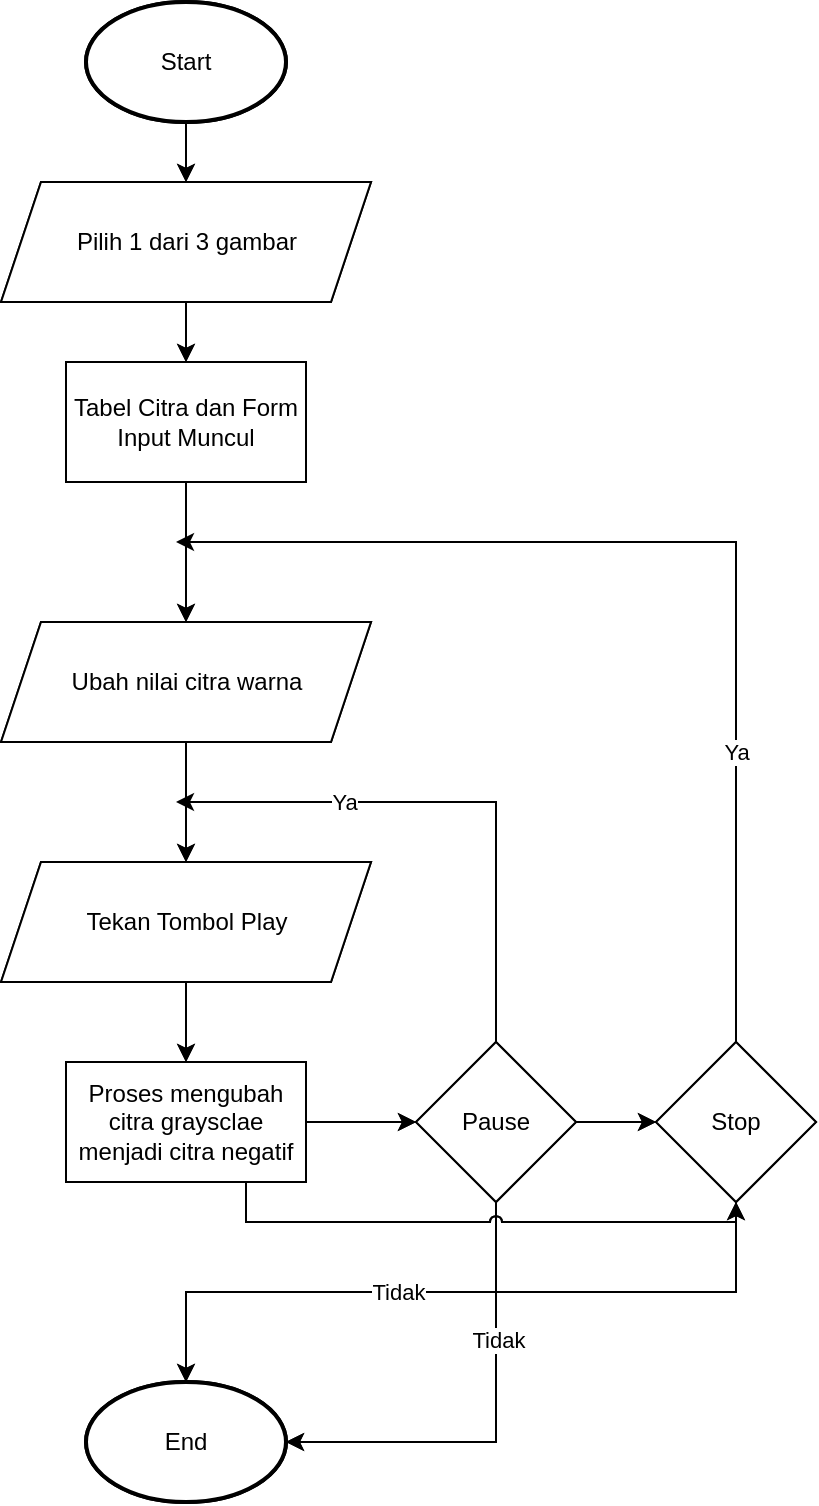 <mxfile version="24.7.14">
  <diagram name="Page-1" id="wDgwUH4yZrsznBnCyvqJ">
    <mxGraphModel dx="1591" dy="886" grid="1" gridSize="10" guides="1" tooltips="1" connect="1" arrows="1" fold="1" page="1" pageScale="1" pageWidth="850" pageHeight="1100" math="0" shadow="0">
      <root>
        <mxCell id="0" />
        <mxCell id="1" parent="0" />
        <mxCell id="YPFUfWVb4xvoclRdpn4Y-13" style="edgeStyle=orthogonalEdgeStyle;rounded=0;orthogonalLoop=1;jettySize=auto;html=1;exitX=0.5;exitY=1;exitDx=0;exitDy=0;exitPerimeter=0;entryX=0.5;entryY=0;entryDx=0;entryDy=0;" parent="1" source="YPFUfWVb4xvoclRdpn4Y-2" target="YPFUfWVb4xvoclRdpn4Y-4" edge="1">
          <mxGeometry relative="1" as="geometry" />
        </mxCell>
        <mxCell id="YPFUfWVb4xvoclRdpn4Y-2" value="Start" style="strokeWidth=2;html=1;shape=mxgraph.flowchart.start_1;whiteSpace=wrap;" parent="1" vertex="1">
          <mxGeometry x="325" y="160" width="100" height="60" as="geometry" />
        </mxCell>
        <mxCell id="YPFUfWVb4xvoclRdpn4Y-3" value="End" style="strokeWidth=2;html=1;shape=mxgraph.flowchart.start_1;whiteSpace=wrap;" parent="1" vertex="1">
          <mxGeometry x="325" y="850" width="100" height="60" as="geometry" />
        </mxCell>
        <mxCell id="YPFUfWVb4xvoclRdpn4Y-14" style="edgeStyle=orthogonalEdgeStyle;rounded=0;orthogonalLoop=1;jettySize=auto;html=1;exitX=0.5;exitY=1;exitDx=0;exitDy=0;entryX=0.5;entryY=0;entryDx=0;entryDy=0;" parent="1" source="YPFUfWVb4xvoclRdpn4Y-4" target="YPFUfWVb4xvoclRdpn4Y-5" edge="1">
          <mxGeometry relative="1" as="geometry" />
        </mxCell>
        <mxCell id="YPFUfWVb4xvoclRdpn4Y-4" value="Pilih 1 dari 3 gambar" style="shape=parallelogram;perimeter=parallelogramPerimeter;whiteSpace=wrap;html=1;fixedSize=1;" parent="1" vertex="1">
          <mxGeometry x="282.5" y="250" width="185" height="60" as="geometry" />
        </mxCell>
        <mxCell id="YPFUfWVb4xvoclRdpn4Y-22" style="edgeStyle=orthogonalEdgeStyle;rounded=0;orthogonalLoop=1;jettySize=auto;html=1;exitX=0.5;exitY=1;exitDx=0;exitDy=0;entryX=0.5;entryY=0;entryDx=0;entryDy=0;" parent="1" source="YPFUfWVb4xvoclRdpn4Y-5" target="YPFUfWVb4xvoclRdpn4Y-6" edge="1">
          <mxGeometry relative="1" as="geometry">
            <mxPoint x="375" y="420" as="targetPoint" />
          </mxGeometry>
        </mxCell>
        <mxCell id="YPFUfWVb4xvoclRdpn4Y-5" value="Tabel Citra dan Form Input Muncul" style="rounded=0;whiteSpace=wrap;html=1;" parent="1" vertex="1">
          <mxGeometry x="315" y="340" width="120" height="60" as="geometry" />
        </mxCell>
        <mxCell id="YPFUfWVb4xvoclRdpn4Y-16" style="edgeStyle=orthogonalEdgeStyle;rounded=0;orthogonalLoop=1;jettySize=auto;html=1;exitX=0.5;exitY=1;exitDx=0;exitDy=0;entryX=0.5;entryY=0;entryDx=0;entryDy=0;" parent="1" target="YPFUfWVb4xvoclRdpn4Y-7" edge="1">
          <mxGeometry relative="1" as="geometry">
            <mxPoint x="375" y="570" as="sourcePoint" />
            <Array as="points">
              <mxPoint x="375" y="530" />
              <mxPoint x="375" y="530" />
            </Array>
          </mxGeometry>
        </mxCell>
        <mxCell id="YPFUfWVb4xvoclRdpn4Y-6" value="Ubah nilai citra warna" style="shape=parallelogram;perimeter=parallelogramPerimeter;whiteSpace=wrap;html=1;fixedSize=1;" parent="1" vertex="1">
          <mxGeometry x="282.5" y="470" width="185" height="60" as="geometry" />
        </mxCell>
        <mxCell id="YPFUfWVb4xvoclRdpn4Y-17" style="edgeStyle=orthogonalEdgeStyle;rounded=0;orthogonalLoop=1;jettySize=auto;html=1;exitX=0.5;exitY=1;exitDx=0;exitDy=0;entryX=0.5;entryY=0;entryDx=0;entryDy=0;" parent="1" source="YPFUfWVb4xvoclRdpn4Y-7" target="YPFUfWVb4xvoclRdpn4Y-9" edge="1">
          <mxGeometry relative="1" as="geometry" />
        </mxCell>
        <mxCell id="YPFUfWVb4xvoclRdpn4Y-7" value="Tekan Tombol Play" style="shape=parallelogram;perimeter=parallelogramPerimeter;whiteSpace=wrap;html=1;fixedSize=1;" parent="1" vertex="1">
          <mxGeometry x="282.5" y="590" width="185" height="60" as="geometry" />
        </mxCell>
        <mxCell id="YPFUfWVb4xvoclRdpn4Y-18" style="edgeStyle=orthogonalEdgeStyle;rounded=0;orthogonalLoop=1;jettySize=auto;html=1;exitX=1;exitY=0.5;exitDx=0;exitDy=0;entryX=0;entryY=0.5;entryDx=0;entryDy=0;" parent="1" source="YPFUfWVb4xvoclRdpn4Y-9" target="YPFUfWVb4xvoclRdpn4Y-19" edge="1">
          <mxGeometry relative="1" as="geometry">
            <mxPoint x="510" y="720" as="targetPoint" />
          </mxGeometry>
        </mxCell>
        <mxCell id="YPFUfWVb4xvoclRdpn4Y-9" value="Proses mengubah citra RGB menjadi citra grayscale" style="rounded=0;whiteSpace=wrap;html=1;" parent="1" vertex="1">
          <mxGeometry x="315" y="690" width="120" height="60" as="geometry" />
        </mxCell>
        <mxCell id="YPFUfWVb4xvoclRdpn4Y-23" style="edgeStyle=orthogonalEdgeStyle;rounded=0;orthogonalLoop=1;jettySize=auto;html=1;exitX=0.5;exitY=0;exitDx=0;exitDy=0;" parent="1" source="YPFUfWVb4xvoclRdpn4Y-19" edge="1">
          <mxGeometry relative="1" as="geometry">
            <mxPoint x="370" y="560" as="targetPoint" />
            <Array as="points">
              <mxPoint x="530" y="560" />
            </Array>
          </mxGeometry>
        </mxCell>
        <mxCell id="YPFUfWVb4xvoclRdpn4Y-24" value="Ya" style="edgeLabel;html=1;align=center;verticalAlign=middle;resizable=0;points=[];" parent="YPFUfWVb4xvoclRdpn4Y-23" vertex="1" connectable="0">
          <mxGeometry x="0.402" relative="1" as="geometry">
            <mxPoint as="offset" />
          </mxGeometry>
        </mxCell>
        <mxCell id="YPFUfWVb4xvoclRdpn4Y-30" style="edgeStyle=orthogonalEdgeStyle;rounded=0;orthogonalLoop=1;jettySize=auto;html=1;exitX=1;exitY=0.5;exitDx=0;exitDy=0;entryX=0;entryY=0.5;entryDx=0;entryDy=0;" parent="1" source="YPFUfWVb4xvoclRdpn4Y-19" target="YPFUfWVb4xvoclRdpn4Y-29" edge="1">
          <mxGeometry relative="1" as="geometry" />
        </mxCell>
        <mxCell id="YPFUfWVb4xvoclRdpn4Y-19" value="Pause" style="rhombus;whiteSpace=wrap;html=1;" parent="1" vertex="1">
          <mxGeometry x="490" y="680" width="80" height="80" as="geometry" />
        </mxCell>
        <mxCell id="YPFUfWVb4xvoclRdpn4Y-25" style="edgeStyle=orthogonalEdgeStyle;rounded=0;orthogonalLoop=1;jettySize=auto;html=1;exitX=0.5;exitY=1;exitDx=0;exitDy=0;entryX=1;entryY=0.5;entryDx=0;entryDy=0;entryPerimeter=0;" parent="1" source="YPFUfWVb4xvoclRdpn4Y-19" target="YPFUfWVb4xvoclRdpn4Y-3" edge="1">
          <mxGeometry relative="1" as="geometry" />
        </mxCell>
        <mxCell id="YPFUfWVb4xvoclRdpn4Y-26" value="Tidak" style="edgeLabel;html=1;align=center;verticalAlign=middle;resizable=0;points=[];" parent="YPFUfWVb4xvoclRdpn4Y-25" vertex="1" connectable="0">
          <mxGeometry x="-0.388" y="1" relative="1" as="geometry">
            <mxPoint as="offset" />
          </mxGeometry>
        </mxCell>
        <mxCell id="YPFUfWVb4xvoclRdpn4Y-32" style="edgeStyle=orthogonalEdgeStyle;rounded=0;orthogonalLoop=1;jettySize=auto;html=1;exitX=0.5;exitY=0;exitDx=0;exitDy=0;" parent="1" source="YPFUfWVb4xvoclRdpn4Y-29" edge="1">
          <mxGeometry relative="1" as="geometry">
            <mxPoint x="370" y="430" as="targetPoint" />
            <Array as="points">
              <mxPoint x="650" y="430" />
            </Array>
          </mxGeometry>
        </mxCell>
        <mxCell id="YPFUfWVb4xvoclRdpn4Y-33" value="Ya" style="edgeLabel;html=1;align=center;verticalAlign=middle;resizable=0;points=[];" parent="YPFUfWVb4xvoclRdpn4Y-32" vertex="1" connectable="0">
          <mxGeometry x="-0.451" relative="1" as="geometry">
            <mxPoint as="offset" />
          </mxGeometry>
        </mxCell>
        <mxCell id="YPFUfWVb4xvoclRdpn4Y-29" value="Stop" style="rhombus;whiteSpace=wrap;html=1;" parent="1" vertex="1">
          <mxGeometry x="610" y="680" width="80" height="80" as="geometry" />
        </mxCell>
        <mxCell id="YPFUfWVb4xvoclRdpn4Y-31" style="edgeStyle=orthogonalEdgeStyle;rounded=0;orthogonalLoop=1;jettySize=auto;html=1;exitX=0.75;exitY=1;exitDx=0;exitDy=0;entryX=0.5;entryY=1;entryDx=0;entryDy=0;jumpStyle=arc;" parent="1" source="YPFUfWVb4xvoclRdpn4Y-9" target="YPFUfWVb4xvoclRdpn4Y-29" edge="1">
          <mxGeometry relative="1" as="geometry">
            <mxPoint x="435" y="790" as="sourcePoint" />
            <mxPoint x="688.64" y="800.52" as="targetPoint" />
          </mxGeometry>
        </mxCell>
        <mxCell id="YPFUfWVb4xvoclRdpn4Y-34" style="edgeStyle=orthogonalEdgeStyle;rounded=0;orthogonalLoop=1;jettySize=auto;html=1;exitX=0.5;exitY=1;exitDx=0;exitDy=0;entryX=0.5;entryY=0;entryDx=0;entryDy=0;entryPerimeter=0;" parent="1" source="YPFUfWVb4xvoclRdpn4Y-29" target="YPFUfWVb4xvoclRdpn4Y-3" edge="1">
          <mxGeometry relative="1" as="geometry" />
        </mxCell>
        <mxCell id="YPFUfWVb4xvoclRdpn4Y-35" value="Tidak" style="edgeLabel;html=1;align=center;verticalAlign=middle;resizable=0;points=[];" parent="YPFUfWVb4xvoclRdpn4Y-34" vertex="1" connectable="0">
          <mxGeometry x="0.175" relative="1" as="geometry">
            <mxPoint as="offset" />
          </mxGeometry>
        </mxCell>
        <mxCell id="-NqHD-lLH1hPpeC-KywK-1" style="edgeStyle=orthogonalEdgeStyle;rounded=0;orthogonalLoop=1;jettySize=auto;html=1;exitX=0.5;exitY=1;exitDx=0;exitDy=0;exitPerimeter=0;entryX=0.5;entryY=0;entryDx=0;entryDy=0;" edge="1" parent="1" source="-NqHD-lLH1hPpeC-KywK-2" target="-NqHD-lLH1hPpeC-KywK-5">
          <mxGeometry relative="1" as="geometry" />
        </mxCell>
        <mxCell id="-NqHD-lLH1hPpeC-KywK-2" value="Start" style="strokeWidth=2;html=1;shape=mxgraph.flowchart.start_1;whiteSpace=wrap;" vertex="1" parent="1">
          <mxGeometry x="325" y="160" width="100" height="60" as="geometry" />
        </mxCell>
        <mxCell id="-NqHD-lLH1hPpeC-KywK-3" value="End" style="strokeWidth=2;html=1;shape=mxgraph.flowchart.start_1;whiteSpace=wrap;" vertex="1" parent="1">
          <mxGeometry x="325" y="850" width="100" height="60" as="geometry" />
        </mxCell>
        <mxCell id="-NqHD-lLH1hPpeC-KywK-4" style="edgeStyle=orthogonalEdgeStyle;rounded=0;orthogonalLoop=1;jettySize=auto;html=1;exitX=0.5;exitY=1;exitDx=0;exitDy=0;entryX=0.5;entryY=0;entryDx=0;entryDy=0;" edge="1" parent="1" source="-NqHD-lLH1hPpeC-KywK-5" target="-NqHD-lLH1hPpeC-KywK-8">
          <mxGeometry relative="1" as="geometry" />
        </mxCell>
        <mxCell id="-NqHD-lLH1hPpeC-KywK-5" value="Pilih 1 dari 3 gambar" style="shape=parallelogram;perimeter=parallelogramPerimeter;whiteSpace=wrap;html=1;fixedSize=1;" vertex="1" parent="1">
          <mxGeometry x="282.5" y="250" width="185" height="60" as="geometry" />
        </mxCell>
        <mxCell id="-NqHD-lLH1hPpeC-KywK-6" style="edgeStyle=orthogonalEdgeStyle;rounded=0;orthogonalLoop=1;jettySize=auto;html=1;entryX=0.5;entryY=0;entryDx=0;entryDy=0;exitX=0.5;exitY=1;exitDx=0;exitDy=0;" edge="1" parent="1" target="-NqHD-lLH1hPpeC-KywK-11">
          <mxGeometry relative="1" as="geometry">
            <mxPoint x="375" y="440" as="sourcePoint" />
          </mxGeometry>
        </mxCell>
        <mxCell id="-NqHD-lLH1hPpeC-KywK-8" value="Tabel Citra dan Form Input Muncul" style="rounded=0;whiteSpace=wrap;html=1;" vertex="1" parent="1">
          <mxGeometry x="315" y="340" width="120" height="60" as="geometry" />
        </mxCell>
        <mxCell id="-NqHD-lLH1hPpeC-KywK-9" style="edgeStyle=orthogonalEdgeStyle;rounded=0;orthogonalLoop=1;jettySize=auto;html=1;exitX=0.5;exitY=1;exitDx=0;exitDy=0;entryX=0.5;entryY=0;entryDx=0;entryDy=0;" edge="1" parent="1" target="-NqHD-lLH1hPpeC-KywK-13">
          <mxGeometry relative="1" as="geometry">
            <mxPoint x="375" y="570" as="sourcePoint" />
          </mxGeometry>
        </mxCell>
        <mxCell id="-NqHD-lLH1hPpeC-KywK-11" value="Ubah nilai citra warna" style="shape=parallelogram;perimeter=parallelogramPerimeter;whiteSpace=wrap;html=1;fixedSize=1;" vertex="1" parent="1">
          <mxGeometry x="282.5" y="470" width="185" height="60" as="geometry" />
        </mxCell>
        <mxCell id="-NqHD-lLH1hPpeC-KywK-12" style="edgeStyle=orthogonalEdgeStyle;rounded=0;orthogonalLoop=1;jettySize=auto;html=1;exitX=0.5;exitY=1;exitDx=0;exitDy=0;entryX=0.5;entryY=0;entryDx=0;entryDy=0;" edge="1" parent="1" source="-NqHD-lLH1hPpeC-KywK-13" target="-NqHD-lLH1hPpeC-KywK-15">
          <mxGeometry relative="1" as="geometry" />
        </mxCell>
        <mxCell id="-NqHD-lLH1hPpeC-KywK-13" value="Tekan Tombol Play" style="shape=parallelogram;perimeter=parallelogramPerimeter;whiteSpace=wrap;html=1;fixedSize=1;" vertex="1" parent="1">
          <mxGeometry x="282.5" y="590" width="185" height="60" as="geometry" />
        </mxCell>
        <mxCell id="-NqHD-lLH1hPpeC-KywK-14" style="edgeStyle=orthogonalEdgeStyle;rounded=0;orthogonalLoop=1;jettySize=auto;html=1;exitX=1;exitY=0.5;exitDx=0;exitDy=0;entryX=0;entryY=0.5;entryDx=0;entryDy=0;" edge="1" parent="1" source="-NqHD-lLH1hPpeC-KywK-15" target="-NqHD-lLH1hPpeC-KywK-19">
          <mxGeometry relative="1" as="geometry">
            <mxPoint x="510" y="720" as="targetPoint" />
          </mxGeometry>
        </mxCell>
        <mxCell id="-NqHD-lLH1hPpeC-KywK-15" value="Proses mengubah citra graysclae menjadi citra negatif" style="rounded=0;whiteSpace=wrap;html=1;" vertex="1" parent="1">
          <mxGeometry x="315" y="690" width="120" height="60" as="geometry" />
        </mxCell>
        <mxCell id="-NqHD-lLH1hPpeC-KywK-18" style="edgeStyle=orthogonalEdgeStyle;rounded=0;orthogonalLoop=1;jettySize=auto;html=1;exitX=1;exitY=0.5;exitDx=0;exitDy=0;entryX=0;entryY=0.5;entryDx=0;entryDy=0;" edge="1" parent="1" source="-NqHD-lLH1hPpeC-KywK-19" target="-NqHD-lLH1hPpeC-KywK-26">
          <mxGeometry relative="1" as="geometry" />
        </mxCell>
        <mxCell id="-NqHD-lLH1hPpeC-KywK-19" value="Pause" style="rhombus;whiteSpace=wrap;html=1;" vertex="1" parent="1">
          <mxGeometry x="490" y="680" width="80" height="80" as="geometry" />
        </mxCell>
        <mxCell id="-NqHD-lLH1hPpeC-KywK-21" style="edgeStyle=orthogonalEdgeStyle;rounded=0;orthogonalLoop=1;jettySize=auto;html=1;exitX=0.5;exitY=1;exitDx=0;exitDy=0;entryX=1;entryY=0.5;entryDx=0;entryDy=0;entryPerimeter=0;" edge="1" parent="1" source="-NqHD-lLH1hPpeC-KywK-19" target="-NqHD-lLH1hPpeC-KywK-3">
          <mxGeometry relative="1" as="geometry" />
        </mxCell>
        <mxCell id="-NqHD-lLH1hPpeC-KywK-22" value="Tidak" style="edgeLabel;html=1;align=center;verticalAlign=middle;resizable=0;points=[];" vertex="1" connectable="0" parent="-NqHD-lLH1hPpeC-KywK-21">
          <mxGeometry x="-0.388" y="1" relative="1" as="geometry">
            <mxPoint as="offset" />
          </mxGeometry>
        </mxCell>
        <mxCell id="-NqHD-lLH1hPpeC-KywK-26" value="Stop" style="rhombus;whiteSpace=wrap;html=1;" vertex="1" parent="1">
          <mxGeometry x="610" y="680" width="80" height="80" as="geometry" />
        </mxCell>
        <mxCell id="-NqHD-lLH1hPpeC-KywK-27" style="edgeStyle=orthogonalEdgeStyle;rounded=0;orthogonalLoop=1;jettySize=auto;html=1;exitX=0.75;exitY=1;exitDx=0;exitDy=0;entryX=0.5;entryY=1;entryDx=0;entryDy=0;jumpStyle=arc;" edge="1" parent="1" source="-NqHD-lLH1hPpeC-KywK-15" target="-NqHD-lLH1hPpeC-KywK-26">
          <mxGeometry relative="1" as="geometry">
            <mxPoint x="435" y="790" as="sourcePoint" />
            <mxPoint x="688.64" y="800.52" as="targetPoint" />
          </mxGeometry>
        </mxCell>
        <mxCell id="-NqHD-lLH1hPpeC-KywK-28" style="edgeStyle=orthogonalEdgeStyle;rounded=0;orthogonalLoop=1;jettySize=auto;html=1;exitX=0.5;exitY=1;exitDx=0;exitDy=0;entryX=0.5;entryY=0;entryDx=0;entryDy=0;entryPerimeter=0;" edge="1" parent="1" source="-NqHD-lLH1hPpeC-KywK-26" target="-NqHD-lLH1hPpeC-KywK-3">
          <mxGeometry relative="1" as="geometry" />
        </mxCell>
        <mxCell id="-NqHD-lLH1hPpeC-KywK-29" value="Tidak" style="edgeLabel;html=1;align=center;verticalAlign=middle;resizable=0;points=[];" vertex="1" connectable="0" parent="-NqHD-lLH1hPpeC-KywK-28">
          <mxGeometry x="0.175" relative="1" as="geometry">
            <mxPoint as="offset" />
          </mxGeometry>
        </mxCell>
      </root>
    </mxGraphModel>
  </diagram>
</mxfile>
